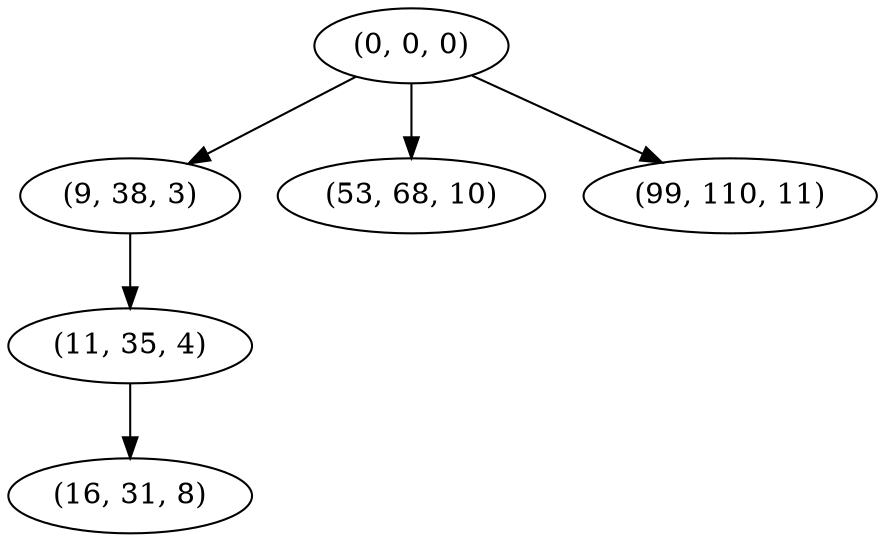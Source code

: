 digraph tree {
    "(0, 0, 0)";
    "(9, 38, 3)";
    "(11, 35, 4)";
    "(16, 31, 8)";
    "(53, 68, 10)";
    "(99, 110, 11)";
    "(0, 0, 0)" -> "(9, 38, 3)";
    "(0, 0, 0)" -> "(53, 68, 10)";
    "(0, 0, 0)" -> "(99, 110, 11)";
    "(9, 38, 3)" -> "(11, 35, 4)";
    "(11, 35, 4)" -> "(16, 31, 8)";
}
